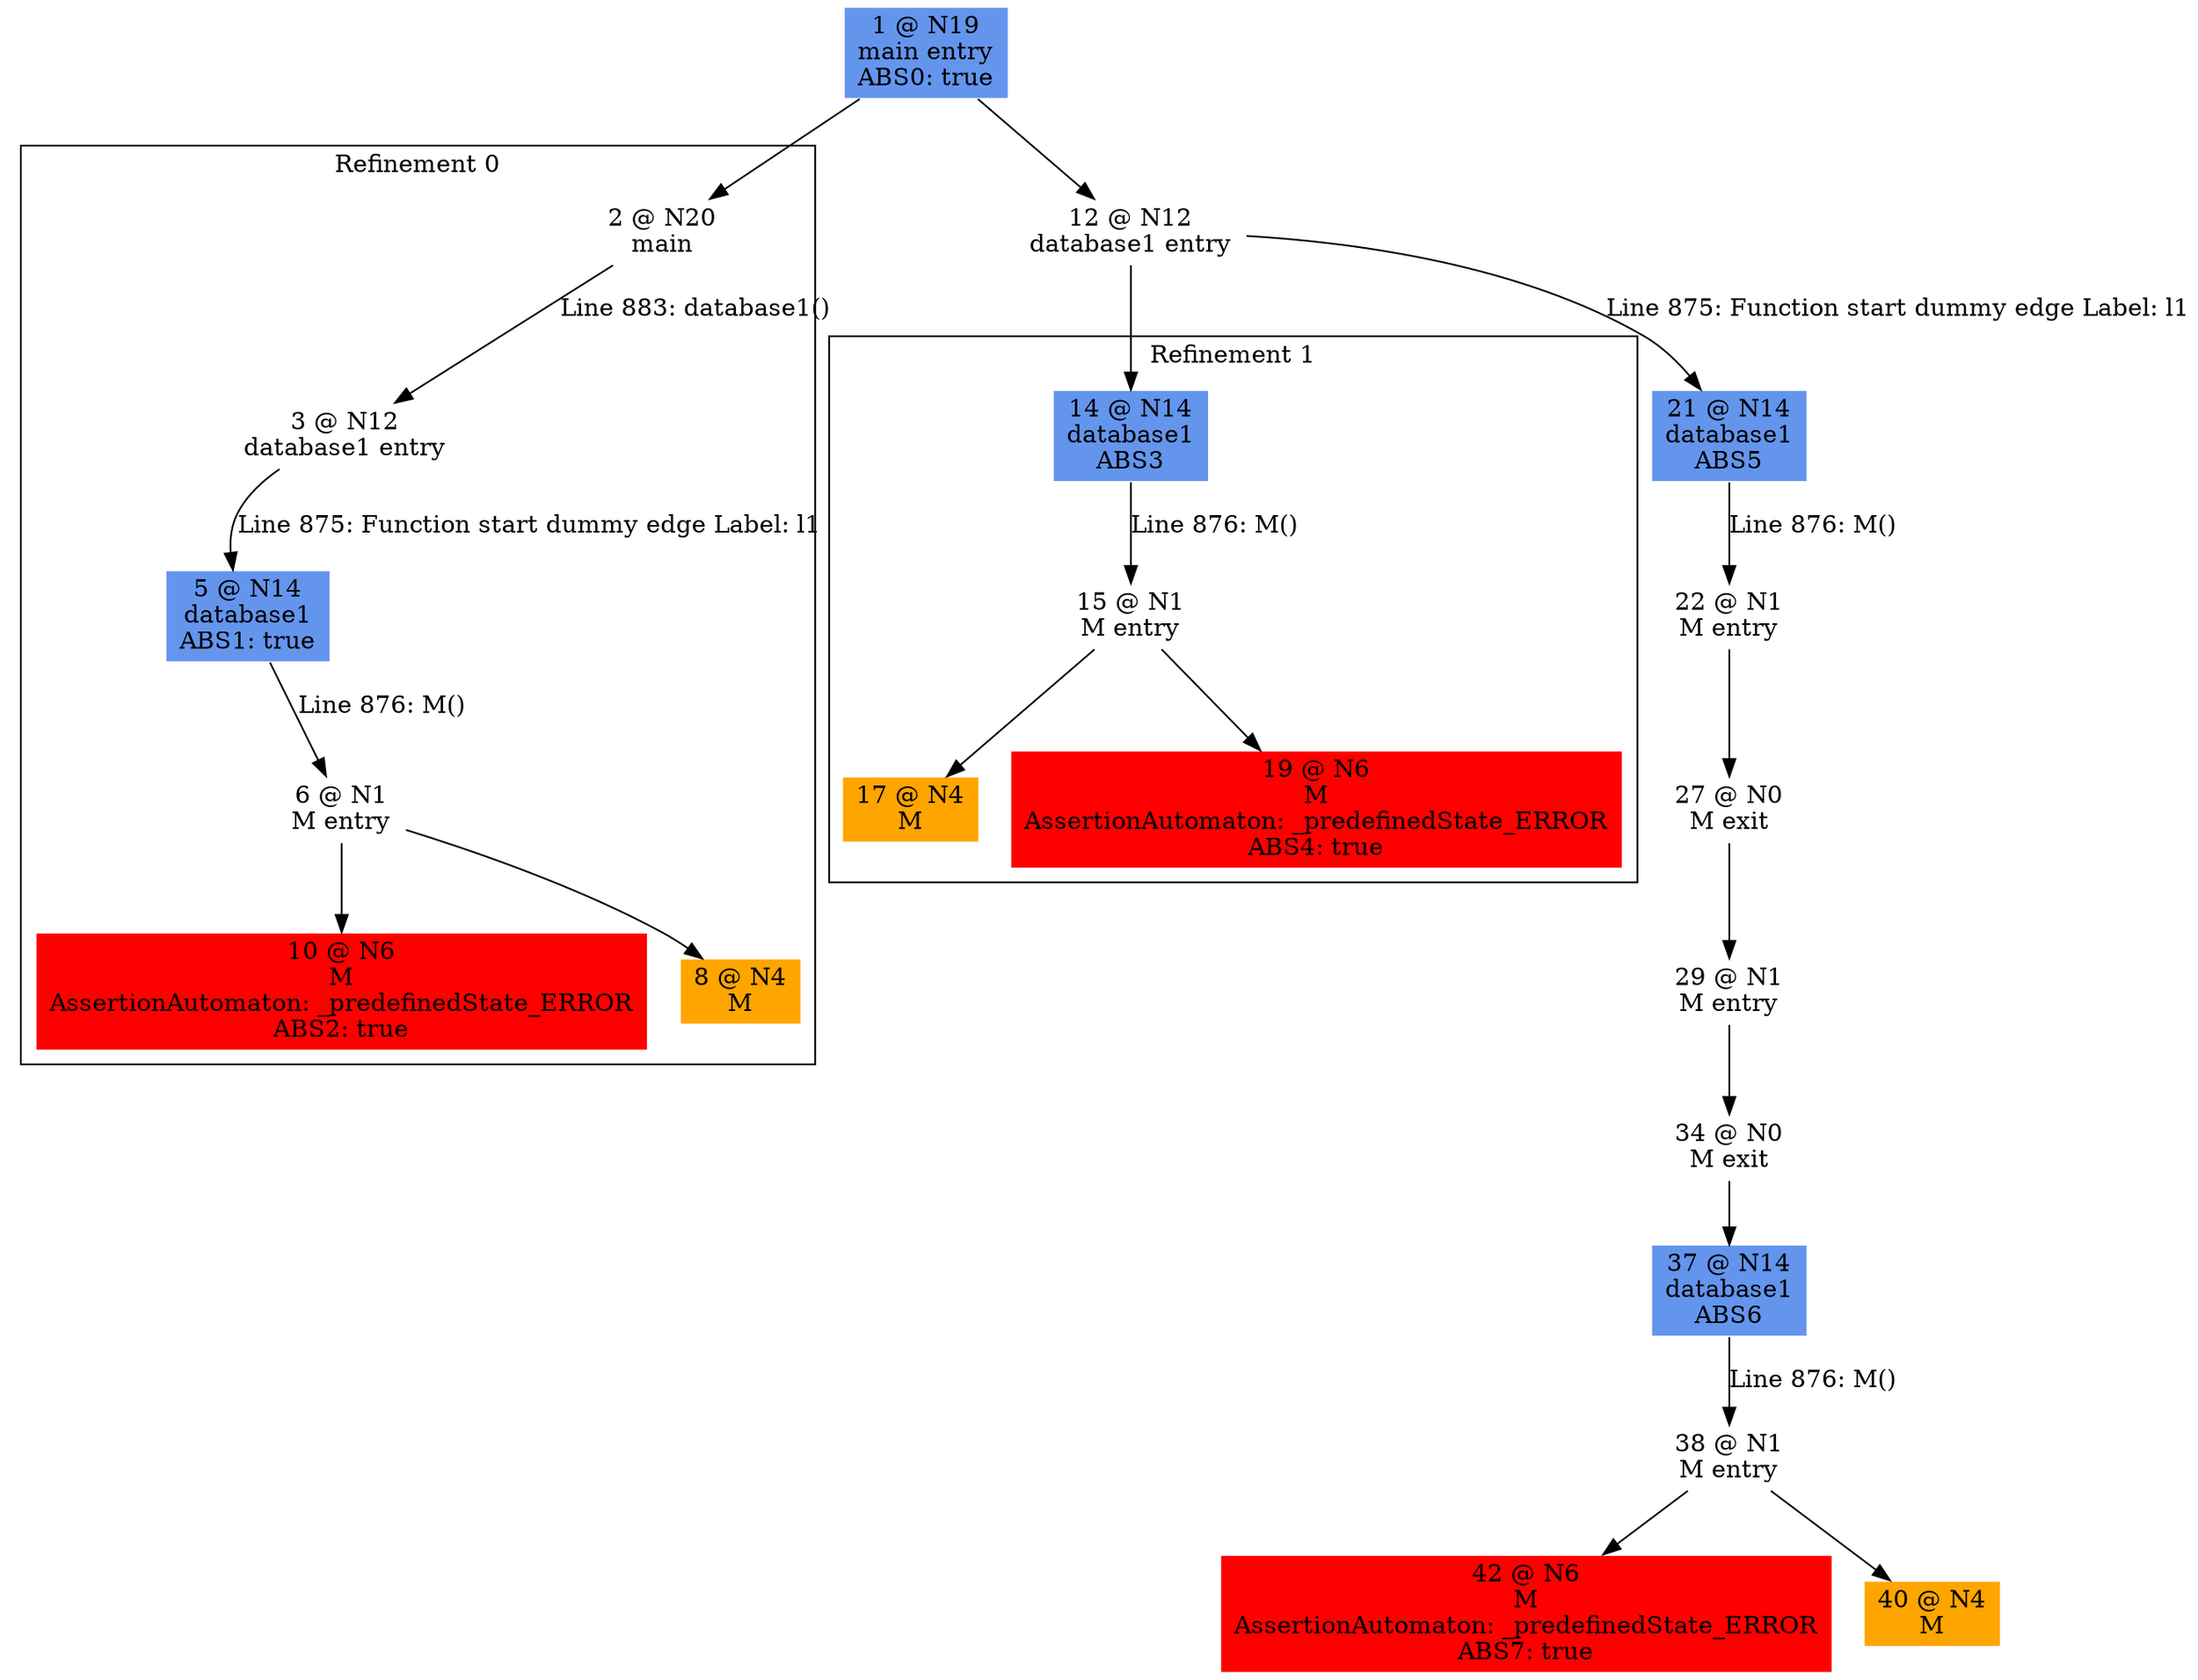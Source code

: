 digraph ARG {
node [style="filled" shape="box" color="white"]
subgraph cluster_0 {
label="Refinement 0"
2 [label="2 @ N20\nmain" id="2"]
3 [label="3 @ N12\ndatabase1 entry" id="3"]
5 [fillcolor="cornflowerblue" label="5 @ N14\ndatabase1\nABS1: true" id="5"]
6 [label="6 @ N1\nM entry" id="6"]
10 [fillcolor="red" label="10 @ N6\nM\nAssertionAutomaton: _predefinedState_ERROR\nABS2: true" id="10"]
8 [fillcolor="orange" label="8 @ N4\nM" id="8"]
2 -> 3 [label="Line 883: database1()" id="2 -> 3"]
3 -> 5 [label="Line 875: Function start dummy edge Label: l1" id="3 -> 5"]
5 -> 6 [label="Line 876: M()" id="5 -> 6"]
6 -> 8 []
6 -> 10 []
}
1 -> 2
subgraph cluster_1 {
label="Refinement 1"
14 [fillcolor="cornflowerblue" label="14 @ N14\ndatabase1\nABS3" id="14"]
15 [label="15 @ N1\nM entry" id="15"]
17 [fillcolor="orange" label="17 @ N4\nM" id="17"]
19 [fillcolor="red" label="19 @ N6\nM\nAssertionAutomaton: _predefinedState_ERROR\nABS4: true" id="19"]
14 -> 15 [label="Line 876: M()" id="14 -> 15"]
15 -> 19 []
15 -> 17 []
}
12 -> 14
1 [fillcolor="cornflowerblue" label="1 @ N19\nmain entry\nABS0: true" id="1"]
12 [label="12 @ N12\ndatabase1 entry" id="12"]
21 [fillcolor="cornflowerblue" label="21 @ N14\ndatabase1\nABS5" id="21"]
22 [label="22 @ N1\nM entry" id="22"]
27 [label="27 @ N0\nM exit" id="27"]
29 [label="29 @ N1\nM entry" id="29"]
34 [label="34 @ N0\nM exit" id="34"]
37 [fillcolor="cornflowerblue" label="37 @ N14\ndatabase1\nABS6" id="37"]
38 [label="38 @ N1\nM entry" id="38"]
42 [fillcolor="red" label="42 @ N6\nM\nAssertionAutomaton: _predefinedState_ERROR\nABS7: true" id="42"]
40 [fillcolor="orange" label="40 @ N4\nM" id="40"]
1 -> 12 []
12 -> 21 [label="Line 875: Function start dummy edge Label: l1" id="12 -> 21"]
21 -> 22 [label="Line 876: M()" id="21 -> 22"]
22 -> 27 []
27 -> 29 []
29 -> 34 []
34 -> 37 []
37 -> 38 [label="Line 876: M()" id="37 -> 38"]
38 -> 40 []
38 -> 42 []
}
